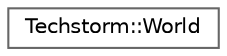 digraph "Graphical Class Hierarchy"
{
 // LATEX_PDF_SIZE
  bgcolor="transparent";
  edge [fontname=Helvetica,fontsize=10,labelfontname=Helvetica,labelfontsize=10];
  node [fontname=Helvetica,fontsize=10,shape=box,height=0.2,width=0.4];
  rankdir="LR";
  Node0 [id="Node000000",label="Techstorm::World",height=0.2,width=0.4,color="grey40", fillcolor="white", style="filled",URL="$d1/d78/class_techstorm_1_1_world.html",tooltip=" "];
}
